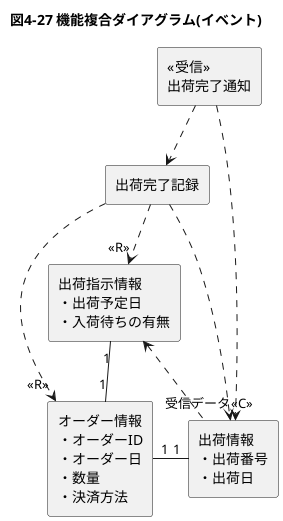 @startuml
title 図4-27 機能複合ダイアグラム(イベント)
rectangle "<<受信>>\n出荷完了通知" as R1
rectangle "出荷完了記録" as R2
rectangle "出荷指示情報\n・出荷予定日\n・入荷待ちの有無" as R3
rectangle "オーダー情報\n・オーダーID\n・オーダー日\n・数量\n・決済方法" as R4
rectangle "出荷情報\n・出荷番号\n・出荷日" as R5
R1 ..> R2
R1 ..>"受信データ" R5
R2 ..>"<<R>>" R4
R2 ..>"<<R>>" R3
R3 "1"--"1" R4
R3 <.. R5
R2 ..>"<<C>>" R5
R4 "1"-right-"1" R5
@enduml